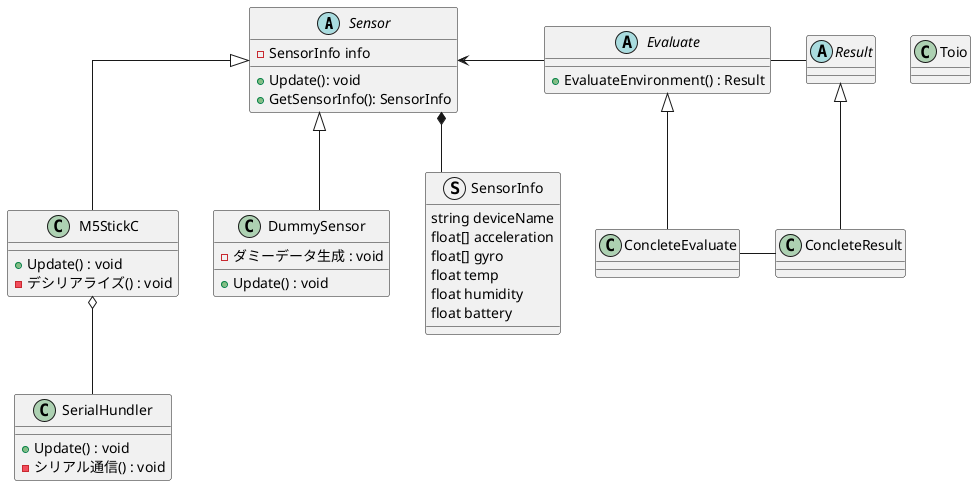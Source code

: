 @startuml overview
skinparam Linetype ortho

abstract Sensor{
	- SensorInfo info
	+ Update(): void
	+ GetSensorInfo(): SensorInfo
}
class M5StickC{
	+ Update() : void
	- デシリアライズ() : void
}
class SerialHundler{
	+ Update() : void
	- シリアル通信() : void
}
class DummySensor{
	+ Update() : void
	- ダミーデータ生成 : void
}
struct SensorInfo{
	string deviceName
	float[] acceleration
	float[] gyro
	float temp
	float humidity
	float battery
}
abstract Evaluate{
	+ EvaluateEnvironment() : Result
}
class ConcleteEvaluate{

}
abstract Result
class ConcleteResult

class Toio

Sensor <-right- Evaluate
Sensor <|-- M5StickC
Sensor <|-- DummySensor
Sensor *-- SensorInfo
M5StickC o-- SerialHundler
Evaluate -right- Result
Evaluate <|-down-ConcleteEvaluate
Result <|-down- ConcleteResult
ConcleteEvaluate -right- ConcleteResult
@enduml